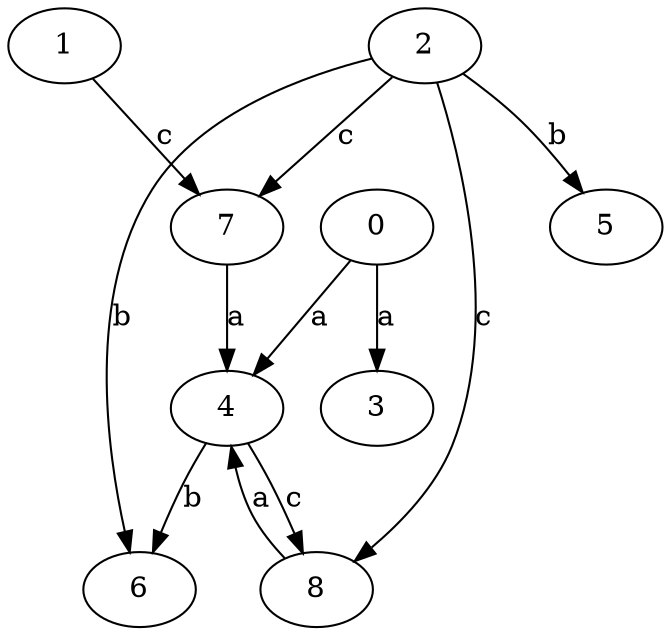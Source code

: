 strict digraph  {
1;
2;
3;
4;
5;
6;
7;
8;
0;
1 -> 7  [label=c];
2 -> 5  [label=b];
2 -> 6  [label=b];
2 -> 7  [label=c];
2 -> 8  [label=c];
4 -> 6  [label=b];
4 -> 8  [label=c];
7 -> 4  [label=a];
8 -> 4  [label=a];
0 -> 3  [label=a];
0 -> 4  [label=a];
}
